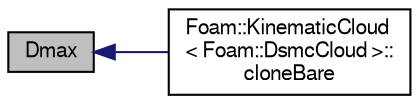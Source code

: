 digraph "Dmax"
{
  bgcolor="transparent";
  edge [fontname="FreeSans",fontsize="10",labelfontname="FreeSans",labelfontsize="10"];
  node [fontname="FreeSans",fontsize="10",shape=record];
  rankdir="LR";
  Node158 [label="Dmax",height=0.2,width=0.4,color="black", fillcolor="grey75", style="filled", fontcolor="black"];
  Node158 -> Node159 [dir="back",color="midnightblue",fontsize="10",style="solid",fontname="FreeSans"];
  Node159 [label="Foam::KinematicCloud\l\< Foam::DsmcCloud \>::\lcloneBare",height=0.2,width=0.4,color="black",URL="$a23786.html#a519c85b79b984c70934c244a934588ca",tooltip="Construct and return bare clone based on (this) with new name. "];
}
